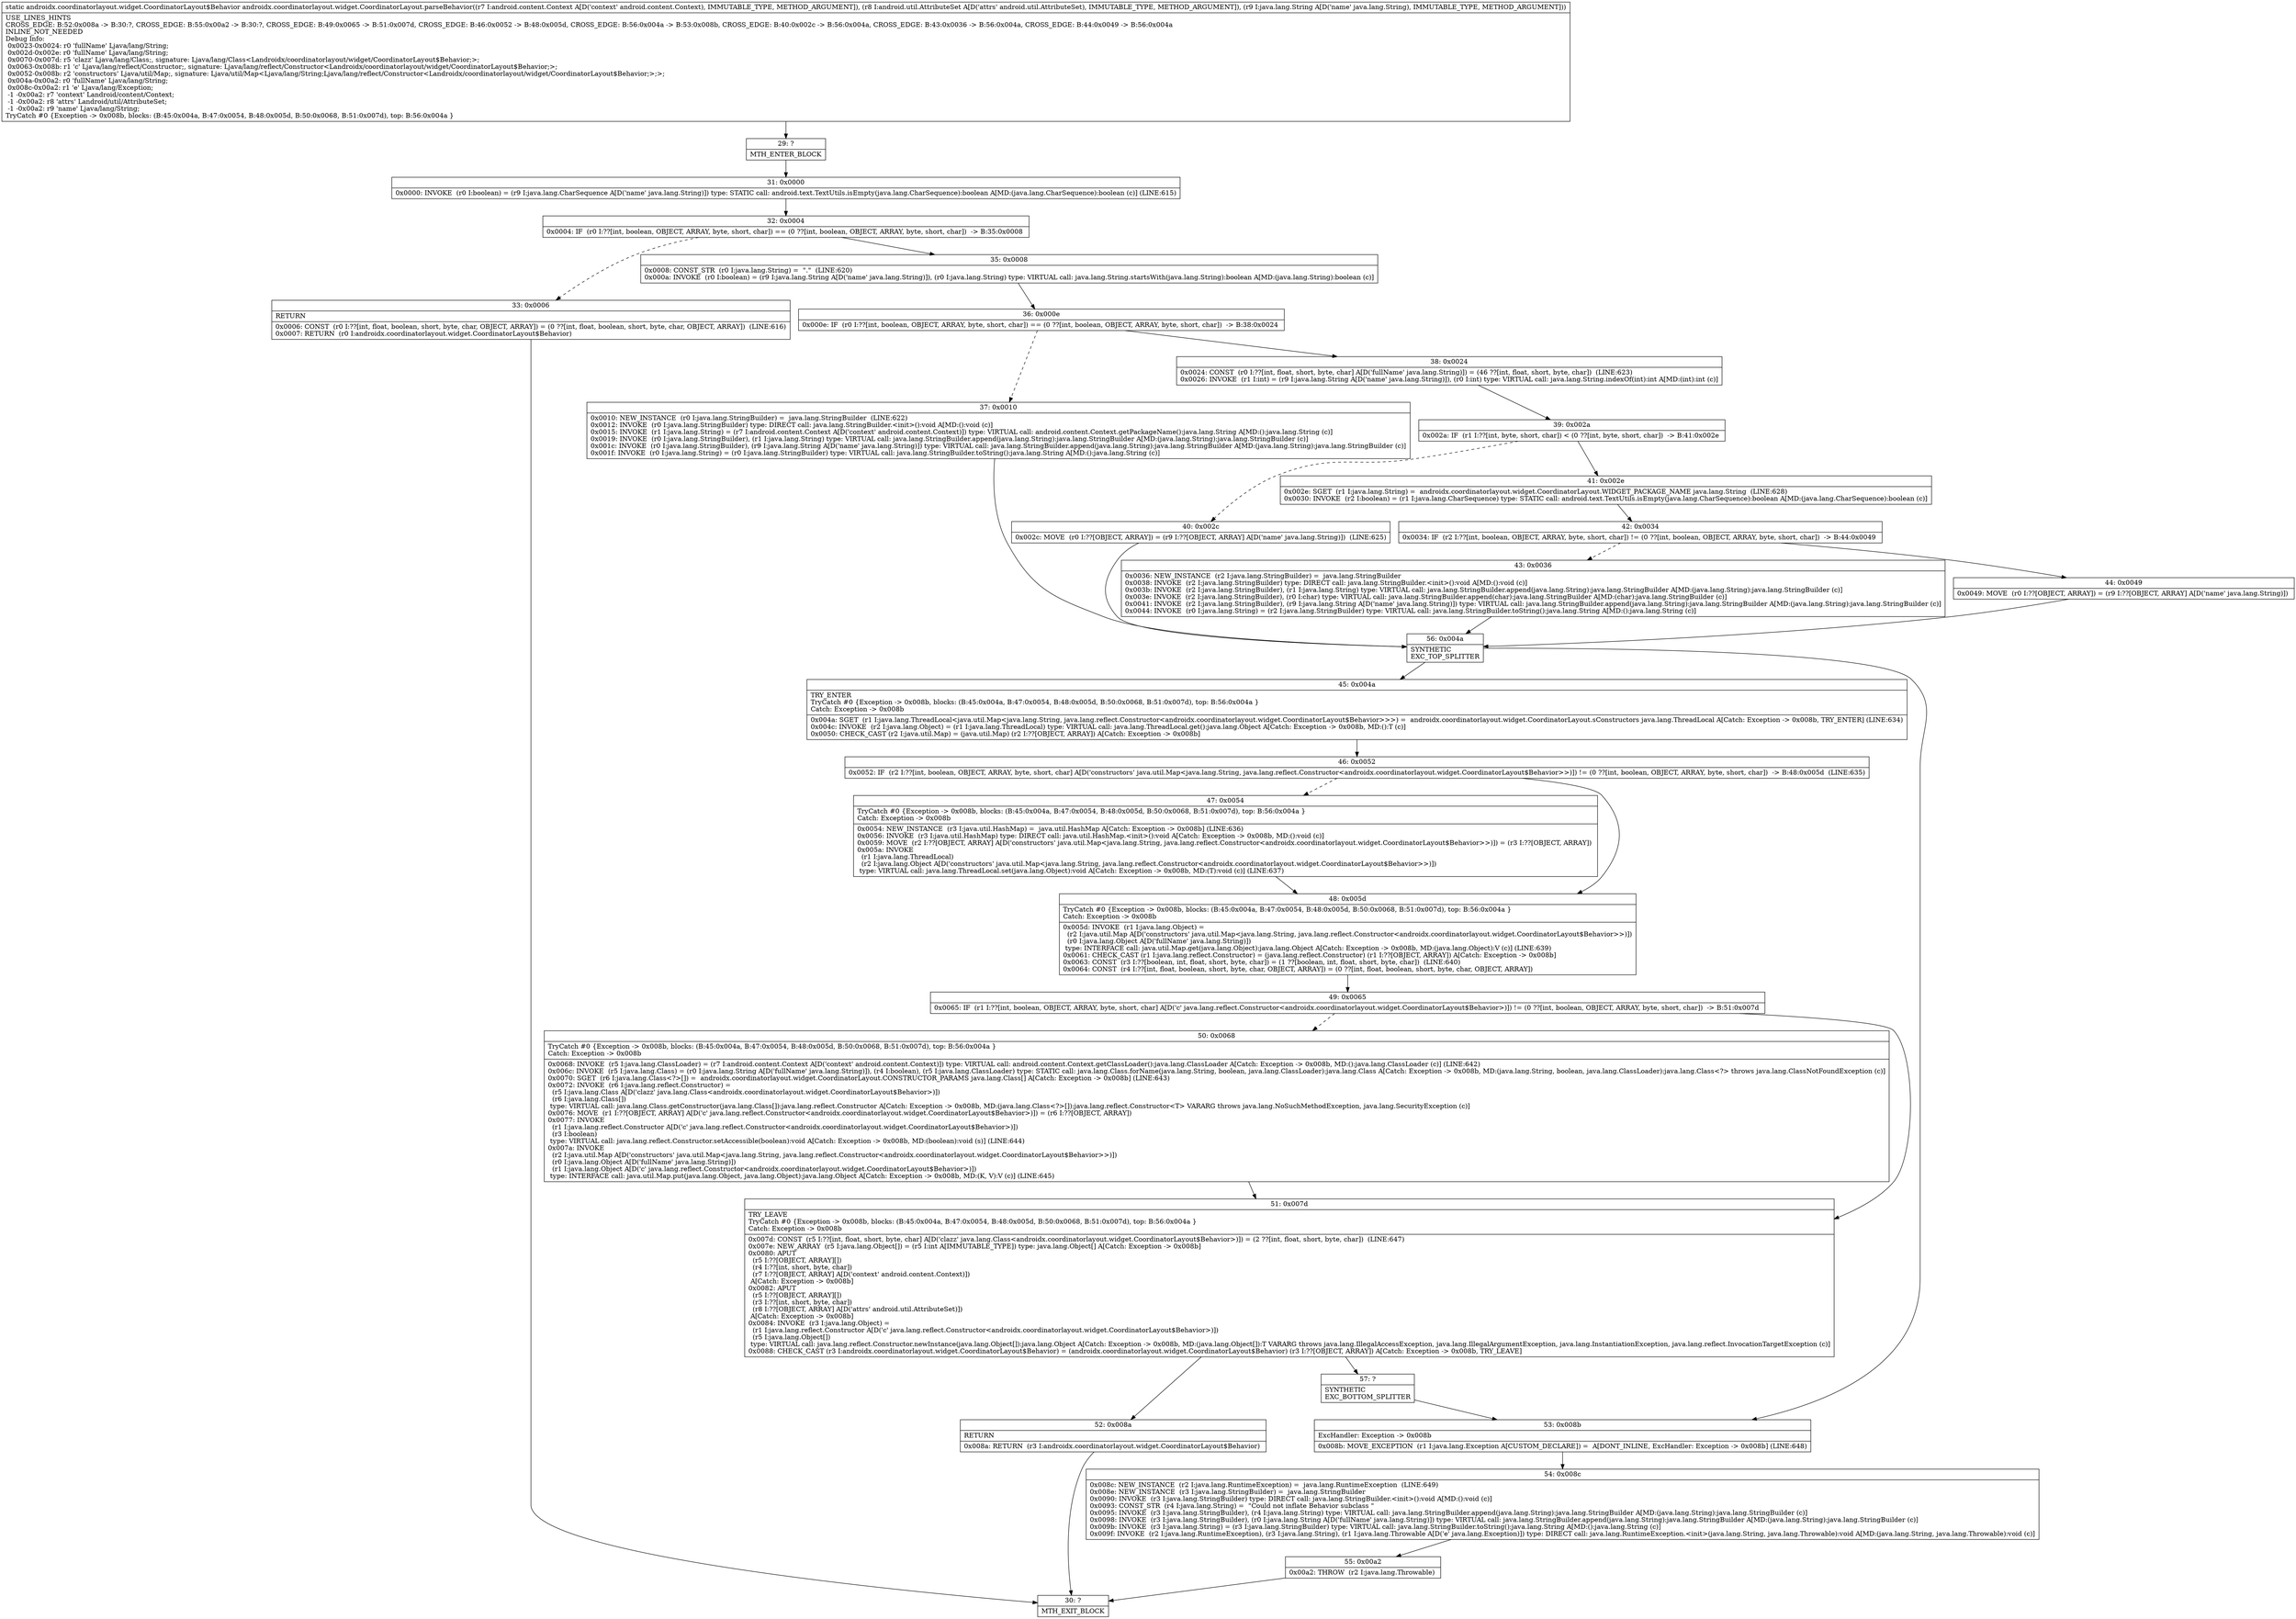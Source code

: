 digraph "CFG forandroidx.coordinatorlayout.widget.CoordinatorLayout.parseBehavior(Landroid\/content\/Context;Landroid\/util\/AttributeSet;Ljava\/lang\/String;)Landroidx\/coordinatorlayout\/widget\/CoordinatorLayout$Behavior;" {
Node_29 [shape=record,label="{29\:\ ?|MTH_ENTER_BLOCK\l}"];
Node_31 [shape=record,label="{31\:\ 0x0000|0x0000: INVOKE  (r0 I:boolean) = (r9 I:java.lang.CharSequence A[D('name' java.lang.String)]) type: STATIC call: android.text.TextUtils.isEmpty(java.lang.CharSequence):boolean A[MD:(java.lang.CharSequence):boolean (c)] (LINE:615)\l}"];
Node_32 [shape=record,label="{32\:\ 0x0004|0x0004: IF  (r0 I:??[int, boolean, OBJECT, ARRAY, byte, short, char]) == (0 ??[int, boolean, OBJECT, ARRAY, byte, short, char])  \-\> B:35:0x0008 \l}"];
Node_33 [shape=record,label="{33\:\ 0x0006|RETURN\l|0x0006: CONST  (r0 I:??[int, float, boolean, short, byte, char, OBJECT, ARRAY]) = (0 ??[int, float, boolean, short, byte, char, OBJECT, ARRAY])  (LINE:616)\l0x0007: RETURN  (r0 I:androidx.coordinatorlayout.widget.CoordinatorLayout$Behavior) \l}"];
Node_30 [shape=record,label="{30\:\ ?|MTH_EXIT_BLOCK\l}"];
Node_35 [shape=record,label="{35\:\ 0x0008|0x0008: CONST_STR  (r0 I:java.lang.String) =  \".\"  (LINE:620)\l0x000a: INVOKE  (r0 I:boolean) = (r9 I:java.lang.String A[D('name' java.lang.String)]), (r0 I:java.lang.String) type: VIRTUAL call: java.lang.String.startsWith(java.lang.String):boolean A[MD:(java.lang.String):boolean (c)]\l}"];
Node_36 [shape=record,label="{36\:\ 0x000e|0x000e: IF  (r0 I:??[int, boolean, OBJECT, ARRAY, byte, short, char]) == (0 ??[int, boolean, OBJECT, ARRAY, byte, short, char])  \-\> B:38:0x0024 \l}"];
Node_37 [shape=record,label="{37\:\ 0x0010|0x0010: NEW_INSTANCE  (r0 I:java.lang.StringBuilder) =  java.lang.StringBuilder  (LINE:622)\l0x0012: INVOKE  (r0 I:java.lang.StringBuilder) type: DIRECT call: java.lang.StringBuilder.\<init\>():void A[MD:():void (c)]\l0x0015: INVOKE  (r1 I:java.lang.String) = (r7 I:android.content.Context A[D('context' android.content.Context)]) type: VIRTUAL call: android.content.Context.getPackageName():java.lang.String A[MD:():java.lang.String (c)]\l0x0019: INVOKE  (r0 I:java.lang.StringBuilder), (r1 I:java.lang.String) type: VIRTUAL call: java.lang.StringBuilder.append(java.lang.String):java.lang.StringBuilder A[MD:(java.lang.String):java.lang.StringBuilder (c)]\l0x001c: INVOKE  (r0 I:java.lang.StringBuilder), (r9 I:java.lang.String A[D('name' java.lang.String)]) type: VIRTUAL call: java.lang.StringBuilder.append(java.lang.String):java.lang.StringBuilder A[MD:(java.lang.String):java.lang.StringBuilder (c)]\l0x001f: INVOKE  (r0 I:java.lang.String) = (r0 I:java.lang.StringBuilder) type: VIRTUAL call: java.lang.StringBuilder.toString():java.lang.String A[MD:():java.lang.String (c)]\l}"];
Node_56 [shape=record,label="{56\:\ 0x004a|SYNTHETIC\lEXC_TOP_SPLITTER\l}"];
Node_45 [shape=record,label="{45\:\ 0x004a|TRY_ENTER\lTryCatch #0 \{Exception \-\> 0x008b, blocks: (B:45:0x004a, B:47:0x0054, B:48:0x005d, B:50:0x0068, B:51:0x007d), top: B:56:0x004a \}\lCatch: Exception \-\> 0x008b\l|0x004a: SGET  (r1 I:java.lang.ThreadLocal\<java.util.Map\<java.lang.String, java.lang.reflect.Constructor\<androidx.coordinatorlayout.widget.CoordinatorLayout$Behavior\>\>\>) =  androidx.coordinatorlayout.widget.CoordinatorLayout.sConstructors java.lang.ThreadLocal A[Catch: Exception \-\> 0x008b, TRY_ENTER] (LINE:634)\l0x004c: INVOKE  (r2 I:java.lang.Object) = (r1 I:java.lang.ThreadLocal) type: VIRTUAL call: java.lang.ThreadLocal.get():java.lang.Object A[Catch: Exception \-\> 0x008b, MD:():T (c)]\l0x0050: CHECK_CAST (r2 I:java.util.Map) = (java.util.Map) (r2 I:??[OBJECT, ARRAY]) A[Catch: Exception \-\> 0x008b]\l}"];
Node_46 [shape=record,label="{46\:\ 0x0052|0x0052: IF  (r2 I:??[int, boolean, OBJECT, ARRAY, byte, short, char] A[D('constructors' java.util.Map\<java.lang.String, java.lang.reflect.Constructor\<androidx.coordinatorlayout.widget.CoordinatorLayout$Behavior\>\>)]) != (0 ??[int, boolean, OBJECT, ARRAY, byte, short, char])  \-\> B:48:0x005d  (LINE:635)\l}"];
Node_47 [shape=record,label="{47\:\ 0x0054|TryCatch #0 \{Exception \-\> 0x008b, blocks: (B:45:0x004a, B:47:0x0054, B:48:0x005d, B:50:0x0068, B:51:0x007d), top: B:56:0x004a \}\lCatch: Exception \-\> 0x008b\l|0x0054: NEW_INSTANCE  (r3 I:java.util.HashMap) =  java.util.HashMap A[Catch: Exception \-\> 0x008b] (LINE:636)\l0x0056: INVOKE  (r3 I:java.util.HashMap) type: DIRECT call: java.util.HashMap.\<init\>():void A[Catch: Exception \-\> 0x008b, MD:():void (c)]\l0x0059: MOVE  (r2 I:??[OBJECT, ARRAY] A[D('constructors' java.util.Map\<java.lang.String, java.lang.reflect.Constructor\<androidx.coordinatorlayout.widget.CoordinatorLayout$Behavior\>\>)]) = (r3 I:??[OBJECT, ARRAY]) \l0x005a: INVOKE  \l  (r1 I:java.lang.ThreadLocal)\l  (r2 I:java.lang.Object A[D('constructors' java.util.Map\<java.lang.String, java.lang.reflect.Constructor\<androidx.coordinatorlayout.widget.CoordinatorLayout$Behavior\>\>)])\l type: VIRTUAL call: java.lang.ThreadLocal.set(java.lang.Object):void A[Catch: Exception \-\> 0x008b, MD:(T):void (c)] (LINE:637)\l}"];
Node_48 [shape=record,label="{48\:\ 0x005d|TryCatch #0 \{Exception \-\> 0x008b, blocks: (B:45:0x004a, B:47:0x0054, B:48:0x005d, B:50:0x0068, B:51:0x007d), top: B:56:0x004a \}\lCatch: Exception \-\> 0x008b\l|0x005d: INVOKE  (r1 I:java.lang.Object) = \l  (r2 I:java.util.Map A[D('constructors' java.util.Map\<java.lang.String, java.lang.reflect.Constructor\<androidx.coordinatorlayout.widget.CoordinatorLayout$Behavior\>\>)])\l  (r0 I:java.lang.Object A[D('fullName' java.lang.String)])\l type: INTERFACE call: java.util.Map.get(java.lang.Object):java.lang.Object A[Catch: Exception \-\> 0x008b, MD:(java.lang.Object):V (c)] (LINE:639)\l0x0061: CHECK_CAST (r1 I:java.lang.reflect.Constructor) = (java.lang.reflect.Constructor) (r1 I:??[OBJECT, ARRAY]) A[Catch: Exception \-\> 0x008b]\l0x0063: CONST  (r3 I:??[boolean, int, float, short, byte, char]) = (1 ??[boolean, int, float, short, byte, char])  (LINE:640)\l0x0064: CONST  (r4 I:??[int, float, boolean, short, byte, char, OBJECT, ARRAY]) = (0 ??[int, float, boolean, short, byte, char, OBJECT, ARRAY]) \l}"];
Node_49 [shape=record,label="{49\:\ 0x0065|0x0065: IF  (r1 I:??[int, boolean, OBJECT, ARRAY, byte, short, char] A[D('c' java.lang.reflect.Constructor\<androidx.coordinatorlayout.widget.CoordinatorLayout$Behavior\>)]) != (0 ??[int, boolean, OBJECT, ARRAY, byte, short, char])  \-\> B:51:0x007d \l}"];
Node_50 [shape=record,label="{50\:\ 0x0068|TryCatch #0 \{Exception \-\> 0x008b, blocks: (B:45:0x004a, B:47:0x0054, B:48:0x005d, B:50:0x0068, B:51:0x007d), top: B:56:0x004a \}\lCatch: Exception \-\> 0x008b\l|0x0068: INVOKE  (r5 I:java.lang.ClassLoader) = (r7 I:android.content.Context A[D('context' android.content.Context)]) type: VIRTUAL call: android.content.Context.getClassLoader():java.lang.ClassLoader A[Catch: Exception \-\> 0x008b, MD:():java.lang.ClassLoader (c)] (LINE:642)\l0x006c: INVOKE  (r5 I:java.lang.Class) = (r0 I:java.lang.String A[D('fullName' java.lang.String)]), (r4 I:boolean), (r5 I:java.lang.ClassLoader) type: STATIC call: java.lang.Class.forName(java.lang.String, boolean, java.lang.ClassLoader):java.lang.Class A[Catch: Exception \-\> 0x008b, MD:(java.lang.String, boolean, java.lang.ClassLoader):java.lang.Class\<?\> throws java.lang.ClassNotFoundException (c)]\l0x0070: SGET  (r6 I:java.lang.Class\<?\>[]) =  androidx.coordinatorlayout.widget.CoordinatorLayout.CONSTRUCTOR_PARAMS java.lang.Class[] A[Catch: Exception \-\> 0x008b] (LINE:643)\l0x0072: INVOKE  (r6 I:java.lang.reflect.Constructor) = \l  (r5 I:java.lang.Class A[D('clazz' java.lang.Class\<androidx.coordinatorlayout.widget.CoordinatorLayout$Behavior\>)])\l  (r6 I:java.lang.Class[])\l type: VIRTUAL call: java.lang.Class.getConstructor(java.lang.Class[]):java.lang.reflect.Constructor A[Catch: Exception \-\> 0x008b, MD:(java.lang.Class\<?\>[]):java.lang.reflect.Constructor\<T\> VARARG throws java.lang.NoSuchMethodException, java.lang.SecurityException (c)]\l0x0076: MOVE  (r1 I:??[OBJECT, ARRAY] A[D('c' java.lang.reflect.Constructor\<androidx.coordinatorlayout.widget.CoordinatorLayout$Behavior\>)]) = (r6 I:??[OBJECT, ARRAY]) \l0x0077: INVOKE  \l  (r1 I:java.lang.reflect.Constructor A[D('c' java.lang.reflect.Constructor\<androidx.coordinatorlayout.widget.CoordinatorLayout$Behavior\>)])\l  (r3 I:boolean)\l type: VIRTUAL call: java.lang.reflect.Constructor.setAccessible(boolean):void A[Catch: Exception \-\> 0x008b, MD:(boolean):void (s)] (LINE:644)\l0x007a: INVOKE  \l  (r2 I:java.util.Map A[D('constructors' java.util.Map\<java.lang.String, java.lang.reflect.Constructor\<androidx.coordinatorlayout.widget.CoordinatorLayout$Behavior\>\>)])\l  (r0 I:java.lang.Object A[D('fullName' java.lang.String)])\l  (r1 I:java.lang.Object A[D('c' java.lang.reflect.Constructor\<androidx.coordinatorlayout.widget.CoordinatorLayout$Behavior\>)])\l type: INTERFACE call: java.util.Map.put(java.lang.Object, java.lang.Object):java.lang.Object A[Catch: Exception \-\> 0x008b, MD:(K, V):V (c)] (LINE:645)\l}"];
Node_51 [shape=record,label="{51\:\ 0x007d|TRY_LEAVE\lTryCatch #0 \{Exception \-\> 0x008b, blocks: (B:45:0x004a, B:47:0x0054, B:48:0x005d, B:50:0x0068, B:51:0x007d), top: B:56:0x004a \}\lCatch: Exception \-\> 0x008b\l|0x007d: CONST  (r5 I:??[int, float, short, byte, char] A[D('clazz' java.lang.Class\<androidx.coordinatorlayout.widget.CoordinatorLayout$Behavior\>)]) = (2 ??[int, float, short, byte, char])  (LINE:647)\l0x007e: NEW_ARRAY  (r5 I:java.lang.Object[]) = (r5 I:int A[IMMUTABLE_TYPE]) type: java.lang.Object[] A[Catch: Exception \-\> 0x008b]\l0x0080: APUT  \l  (r5 I:??[OBJECT, ARRAY][])\l  (r4 I:??[int, short, byte, char])\l  (r7 I:??[OBJECT, ARRAY] A[D('context' android.content.Context)])\l A[Catch: Exception \-\> 0x008b]\l0x0082: APUT  \l  (r5 I:??[OBJECT, ARRAY][])\l  (r3 I:??[int, short, byte, char])\l  (r8 I:??[OBJECT, ARRAY] A[D('attrs' android.util.AttributeSet)])\l A[Catch: Exception \-\> 0x008b]\l0x0084: INVOKE  (r3 I:java.lang.Object) = \l  (r1 I:java.lang.reflect.Constructor A[D('c' java.lang.reflect.Constructor\<androidx.coordinatorlayout.widget.CoordinatorLayout$Behavior\>)])\l  (r5 I:java.lang.Object[])\l type: VIRTUAL call: java.lang.reflect.Constructor.newInstance(java.lang.Object[]):java.lang.Object A[Catch: Exception \-\> 0x008b, MD:(java.lang.Object[]):T VARARG throws java.lang.IllegalAccessException, java.lang.IllegalArgumentException, java.lang.InstantiationException, java.lang.reflect.InvocationTargetException (c)]\l0x0088: CHECK_CAST (r3 I:androidx.coordinatorlayout.widget.CoordinatorLayout$Behavior) = (androidx.coordinatorlayout.widget.CoordinatorLayout$Behavior) (r3 I:??[OBJECT, ARRAY]) A[Catch: Exception \-\> 0x008b, TRY_LEAVE]\l}"];
Node_52 [shape=record,label="{52\:\ 0x008a|RETURN\l|0x008a: RETURN  (r3 I:androidx.coordinatorlayout.widget.CoordinatorLayout$Behavior) \l}"];
Node_57 [shape=record,label="{57\:\ ?|SYNTHETIC\lEXC_BOTTOM_SPLITTER\l}"];
Node_53 [shape=record,label="{53\:\ 0x008b|ExcHandler: Exception \-\> 0x008b\l|0x008b: MOVE_EXCEPTION  (r1 I:java.lang.Exception A[CUSTOM_DECLARE]) =  A[DONT_INLINE, ExcHandler: Exception \-\> 0x008b] (LINE:648)\l}"];
Node_54 [shape=record,label="{54\:\ 0x008c|0x008c: NEW_INSTANCE  (r2 I:java.lang.RuntimeException) =  java.lang.RuntimeException  (LINE:649)\l0x008e: NEW_INSTANCE  (r3 I:java.lang.StringBuilder) =  java.lang.StringBuilder \l0x0090: INVOKE  (r3 I:java.lang.StringBuilder) type: DIRECT call: java.lang.StringBuilder.\<init\>():void A[MD:():void (c)]\l0x0093: CONST_STR  (r4 I:java.lang.String) =  \"Could not inflate Behavior subclass \" \l0x0095: INVOKE  (r3 I:java.lang.StringBuilder), (r4 I:java.lang.String) type: VIRTUAL call: java.lang.StringBuilder.append(java.lang.String):java.lang.StringBuilder A[MD:(java.lang.String):java.lang.StringBuilder (c)]\l0x0098: INVOKE  (r3 I:java.lang.StringBuilder), (r0 I:java.lang.String A[D('fullName' java.lang.String)]) type: VIRTUAL call: java.lang.StringBuilder.append(java.lang.String):java.lang.StringBuilder A[MD:(java.lang.String):java.lang.StringBuilder (c)]\l0x009b: INVOKE  (r3 I:java.lang.String) = (r3 I:java.lang.StringBuilder) type: VIRTUAL call: java.lang.StringBuilder.toString():java.lang.String A[MD:():java.lang.String (c)]\l0x009f: INVOKE  (r2 I:java.lang.RuntimeException), (r3 I:java.lang.String), (r1 I:java.lang.Throwable A[D('e' java.lang.Exception)]) type: DIRECT call: java.lang.RuntimeException.\<init\>(java.lang.String, java.lang.Throwable):void A[MD:(java.lang.String, java.lang.Throwable):void (c)]\l}"];
Node_55 [shape=record,label="{55\:\ 0x00a2|0x00a2: THROW  (r2 I:java.lang.Throwable) \l}"];
Node_38 [shape=record,label="{38\:\ 0x0024|0x0024: CONST  (r0 I:??[int, float, short, byte, char] A[D('fullName' java.lang.String)]) = (46 ??[int, float, short, byte, char])  (LINE:623)\l0x0026: INVOKE  (r1 I:int) = (r9 I:java.lang.String A[D('name' java.lang.String)]), (r0 I:int) type: VIRTUAL call: java.lang.String.indexOf(int):int A[MD:(int):int (c)]\l}"];
Node_39 [shape=record,label="{39\:\ 0x002a|0x002a: IF  (r1 I:??[int, byte, short, char]) \< (0 ??[int, byte, short, char])  \-\> B:41:0x002e \l}"];
Node_40 [shape=record,label="{40\:\ 0x002c|0x002c: MOVE  (r0 I:??[OBJECT, ARRAY]) = (r9 I:??[OBJECT, ARRAY] A[D('name' java.lang.String)])  (LINE:625)\l}"];
Node_41 [shape=record,label="{41\:\ 0x002e|0x002e: SGET  (r1 I:java.lang.String) =  androidx.coordinatorlayout.widget.CoordinatorLayout.WIDGET_PACKAGE_NAME java.lang.String  (LINE:628)\l0x0030: INVOKE  (r2 I:boolean) = (r1 I:java.lang.CharSequence) type: STATIC call: android.text.TextUtils.isEmpty(java.lang.CharSequence):boolean A[MD:(java.lang.CharSequence):boolean (c)]\l}"];
Node_42 [shape=record,label="{42\:\ 0x0034|0x0034: IF  (r2 I:??[int, boolean, OBJECT, ARRAY, byte, short, char]) != (0 ??[int, boolean, OBJECT, ARRAY, byte, short, char])  \-\> B:44:0x0049 \l}"];
Node_43 [shape=record,label="{43\:\ 0x0036|0x0036: NEW_INSTANCE  (r2 I:java.lang.StringBuilder) =  java.lang.StringBuilder \l0x0038: INVOKE  (r2 I:java.lang.StringBuilder) type: DIRECT call: java.lang.StringBuilder.\<init\>():void A[MD:():void (c)]\l0x003b: INVOKE  (r2 I:java.lang.StringBuilder), (r1 I:java.lang.String) type: VIRTUAL call: java.lang.StringBuilder.append(java.lang.String):java.lang.StringBuilder A[MD:(java.lang.String):java.lang.StringBuilder (c)]\l0x003e: INVOKE  (r2 I:java.lang.StringBuilder), (r0 I:char) type: VIRTUAL call: java.lang.StringBuilder.append(char):java.lang.StringBuilder A[MD:(char):java.lang.StringBuilder (c)]\l0x0041: INVOKE  (r2 I:java.lang.StringBuilder), (r9 I:java.lang.String A[D('name' java.lang.String)]) type: VIRTUAL call: java.lang.StringBuilder.append(java.lang.String):java.lang.StringBuilder A[MD:(java.lang.String):java.lang.StringBuilder (c)]\l0x0044: INVOKE  (r0 I:java.lang.String) = (r2 I:java.lang.StringBuilder) type: VIRTUAL call: java.lang.StringBuilder.toString():java.lang.String A[MD:():java.lang.String (c)]\l}"];
Node_44 [shape=record,label="{44\:\ 0x0049|0x0049: MOVE  (r0 I:??[OBJECT, ARRAY]) = (r9 I:??[OBJECT, ARRAY] A[D('name' java.lang.String)]) \l}"];
MethodNode[shape=record,label="{static androidx.coordinatorlayout.widget.CoordinatorLayout$Behavior androidx.coordinatorlayout.widget.CoordinatorLayout.parseBehavior((r7 I:android.content.Context A[D('context' android.content.Context), IMMUTABLE_TYPE, METHOD_ARGUMENT]), (r8 I:android.util.AttributeSet A[D('attrs' android.util.AttributeSet), IMMUTABLE_TYPE, METHOD_ARGUMENT]), (r9 I:java.lang.String A[D('name' java.lang.String), IMMUTABLE_TYPE, METHOD_ARGUMENT]))  | USE_LINES_HINTS\lCROSS_EDGE: B:52:0x008a \-\> B:30:?, CROSS_EDGE: B:55:0x00a2 \-\> B:30:?, CROSS_EDGE: B:49:0x0065 \-\> B:51:0x007d, CROSS_EDGE: B:46:0x0052 \-\> B:48:0x005d, CROSS_EDGE: B:56:0x004a \-\> B:53:0x008b, CROSS_EDGE: B:40:0x002c \-\> B:56:0x004a, CROSS_EDGE: B:43:0x0036 \-\> B:56:0x004a, CROSS_EDGE: B:44:0x0049 \-\> B:56:0x004a\lINLINE_NOT_NEEDED\lDebug Info:\l  0x0023\-0x0024: r0 'fullName' Ljava\/lang\/String;\l  0x002d\-0x002e: r0 'fullName' Ljava\/lang\/String;\l  0x0070\-0x007d: r5 'clazz' Ljava\/lang\/Class;, signature: Ljava\/lang\/Class\<Landroidx\/coordinatorlayout\/widget\/CoordinatorLayout$Behavior;\>;\l  0x0063\-0x008b: r1 'c' Ljava\/lang\/reflect\/Constructor;, signature: Ljava\/lang\/reflect\/Constructor\<Landroidx\/coordinatorlayout\/widget\/CoordinatorLayout$Behavior;\>;\l  0x0052\-0x008b: r2 'constructors' Ljava\/util\/Map;, signature: Ljava\/util\/Map\<Ljava\/lang\/String;Ljava\/lang\/reflect\/Constructor\<Landroidx\/coordinatorlayout\/widget\/CoordinatorLayout$Behavior;\>;\>;\l  0x004a\-0x00a2: r0 'fullName' Ljava\/lang\/String;\l  0x008c\-0x00a2: r1 'e' Ljava\/lang\/Exception;\l  \-1 \-0x00a2: r7 'context' Landroid\/content\/Context;\l  \-1 \-0x00a2: r8 'attrs' Landroid\/util\/AttributeSet;\l  \-1 \-0x00a2: r9 'name' Ljava\/lang\/String;\lTryCatch #0 \{Exception \-\> 0x008b, blocks: (B:45:0x004a, B:47:0x0054, B:48:0x005d, B:50:0x0068, B:51:0x007d), top: B:56:0x004a \}\l}"];
MethodNode -> Node_29;Node_29 -> Node_31;
Node_31 -> Node_32;
Node_32 -> Node_33[style=dashed];
Node_32 -> Node_35;
Node_33 -> Node_30;
Node_35 -> Node_36;
Node_36 -> Node_37[style=dashed];
Node_36 -> Node_38;
Node_37 -> Node_56;
Node_56 -> Node_45;
Node_56 -> Node_53;
Node_45 -> Node_46;
Node_46 -> Node_47[style=dashed];
Node_46 -> Node_48;
Node_47 -> Node_48;
Node_48 -> Node_49;
Node_49 -> Node_50[style=dashed];
Node_49 -> Node_51;
Node_50 -> Node_51;
Node_51 -> Node_52;
Node_51 -> Node_57;
Node_52 -> Node_30;
Node_57 -> Node_53;
Node_53 -> Node_54;
Node_54 -> Node_55;
Node_55 -> Node_30;
Node_38 -> Node_39;
Node_39 -> Node_40[style=dashed];
Node_39 -> Node_41;
Node_40 -> Node_56;
Node_41 -> Node_42;
Node_42 -> Node_43[style=dashed];
Node_42 -> Node_44;
Node_43 -> Node_56;
Node_44 -> Node_56;
}


